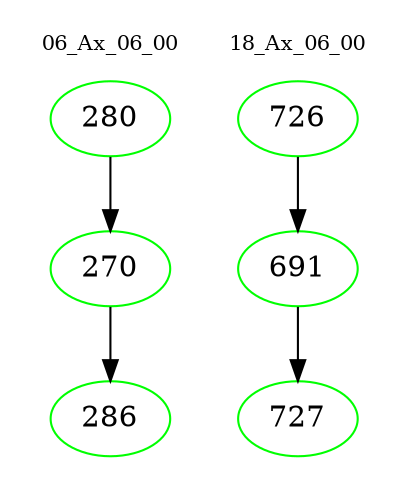 digraph{
subgraph cluster_0 {
color = white
label = "06_Ax_06_00";
fontsize=10;
T0_280 [label="280", color="green"]
T0_280 -> T0_270 [color="black"]
T0_270 [label="270", color="green"]
T0_270 -> T0_286 [color="black"]
T0_286 [label="286", color="green"]
}
subgraph cluster_1 {
color = white
label = "18_Ax_06_00";
fontsize=10;
T1_726 [label="726", color="green"]
T1_726 -> T1_691 [color="black"]
T1_691 [label="691", color="green"]
T1_691 -> T1_727 [color="black"]
T1_727 [label="727", color="green"]
}
}

